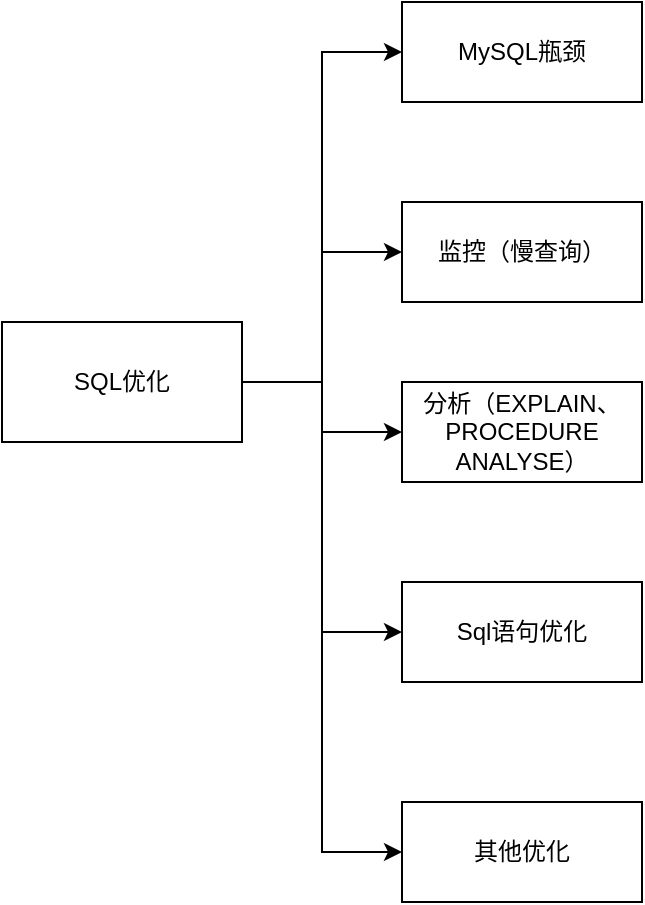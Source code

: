 <mxfile version="20.8.16" type="device"><diagram name="第 1 页" id="2C-G-lqUODUl81mJh9qE"><mxGraphModel dx="876" dy="828" grid="1" gridSize="10" guides="1" tooltips="1" connect="1" arrows="1" fold="1" page="1" pageScale="1" pageWidth="827" pageHeight="1169" math="0" shadow="0"><root><mxCell id="0"/><mxCell id="1" parent="0"/><mxCell id="p8q9SocFFND3VrofqC19-4" value="" style="edgeStyle=orthogonalEdgeStyle;rounded=0;orthogonalLoop=1;jettySize=auto;html=1;entryX=0;entryY=0.5;entryDx=0;entryDy=0;" edge="1" parent="1" source="p8q9SocFFND3VrofqC19-2" target="p8q9SocFFND3VrofqC19-3"><mxGeometry relative="1" as="geometry"/></mxCell><mxCell id="p8q9SocFFND3VrofqC19-10" style="edgeStyle=orthogonalEdgeStyle;rounded=0;orthogonalLoop=1;jettySize=auto;html=1;entryX=0;entryY=0.5;entryDx=0;entryDy=0;" edge="1" parent="1" source="p8q9SocFFND3VrofqC19-2" target="p8q9SocFFND3VrofqC19-5"><mxGeometry relative="1" as="geometry"/></mxCell><mxCell id="p8q9SocFFND3VrofqC19-11" style="edgeStyle=orthogonalEdgeStyle;rounded=0;orthogonalLoop=1;jettySize=auto;html=1;" edge="1" parent="1" source="p8q9SocFFND3VrofqC19-2" target="p8q9SocFFND3VrofqC19-6"><mxGeometry relative="1" as="geometry"/></mxCell><mxCell id="p8q9SocFFND3VrofqC19-12" style="edgeStyle=orthogonalEdgeStyle;rounded=0;orthogonalLoop=1;jettySize=auto;html=1;entryX=0;entryY=0.5;entryDx=0;entryDy=0;" edge="1" parent="1" source="p8q9SocFFND3VrofqC19-2" target="p8q9SocFFND3VrofqC19-7"><mxGeometry relative="1" as="geometry"/></mxCell><mxCell id="p8q9SocFFND3VrofqC19-13" style="edgeStyle=orthogonalEdgeStyle;rounded=0;orthogonalLoop=1;jettySize=auto;html=1;entryX=0;entryY=0.5;entryDx=0;entryDy=0;" edge="1" parent="1" source="p8q9SocFFND3VrofqC19-2" target="p8q9SocFFND3VrofqC19-9"><mxGeometry relative="1" as="geometry"/></mxCell><mxCell id="p8q9SocFFND3VrofqC19-2" value="SQL优化" style="rounded=0;whiteSpace=wrap;html=1;" vertex="1" parent="1"><mxGeometry x="40" y="280" width="120" height="60" as="geometry"/></mxCell><mxCell id="p8q9SocFFND3VrofqC19-3" value="MySQL瓶颈" style="rounded=0;whiteSpace=wrap;html=1;" vertex="1" parent="1"><mxGeometry x="240" y="120" width="120" height="50" as="geometry"/></mxCell><mxCell id="p8q9SocFFND3VrofqC19-5" value="监控（慢查询）" style="rounded=0;whiteSpace=wrap;html=1;" vertex="1" parent="1"><mxGeometry x="240" y="220" width="120" height="50" as="geometry"/></mxCell><mxCell id="p8q9SocFFND3VrofqC19-6" value="分析（EXPLAIN、PROCEDURE ANALYSE）" style="rounded=0;whiteSpace=wrap;html=1;" vertex="1" parent="1"><mxGeometry x="240" y="310" width="120" height="50" as="geometry"/></mxCell><mxCell id="p8q9SocFFND3VrofqC19-7" value="Sql语句优化" style="rounded=0;whiteSpace=wrap;html=1;" vertex="1" parent="1"><mxGeometry x="240" y="410" width="120" height="50" as="geometry"/></mxCell><mxCell id="p8q9SocFFND3VrofqC19-9" value="其他优化" style="rounded=0;whiteSpace=wrap;html=1;" vertex="1" parent="1"><mxGeometry x="240" y="520" width="120" height="50" as="geometry"/></mxCell></root></mxGraphModel></diagram></mxfile>